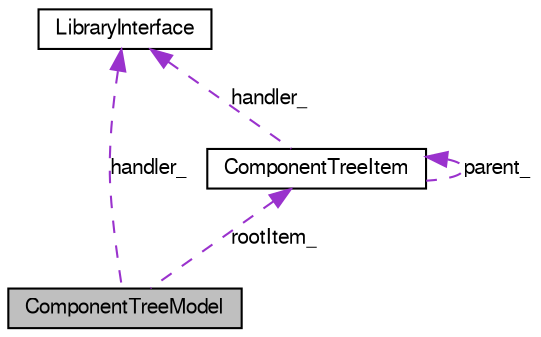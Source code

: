 digraph G
{
  bgcolor="transparent";
  edge [fontname="FreeSans",fontsize=10,labelfontname="FreeSans",labelfontsize=10];
  node [fontname="FreeSans",fontsize=10,shape=record];
  Node1 [label="ComponentTreeModel",height=0.2,width=0.4,color="black", fillcolor="grey75", style="filled" fontcolor="black"];
  Node2 -> Node1 [dir=back,color="darkorchid3",fontsize=10,style="dashed",label="handler_",fontname="FreeSans"];
  Node2 [label="LibraryInterface",height=0.2,width=0.4,color="black",URL="$class_library_interface.html",tooltip="LibraryInterface defines an interface to operate the IP-Xact-library."];
  Node3 -> Node1 [dir=back,color="darkorchid3",fontsize=10,style="dashed",label="rootItem_",fontname="FreeSans"];
  Node3 [label="ComponentTreeItem",height=0.2,width=0.4,color="black",URL="$class_component_tree_item.html",tooltip="ComponentTreeItem represents a single item in the ComponentTreeView."];
  Node2 -> Node3 [dir=back,color="darkorchid3",fontsize=10,style="dashed",label="handler_",fontname="FreeSans"];
  Node3 -> Node3 [dir=back,color="darkorchid3",fontsize=10,style="dashed",label="parent_",fontname="FreeSans"];
}
